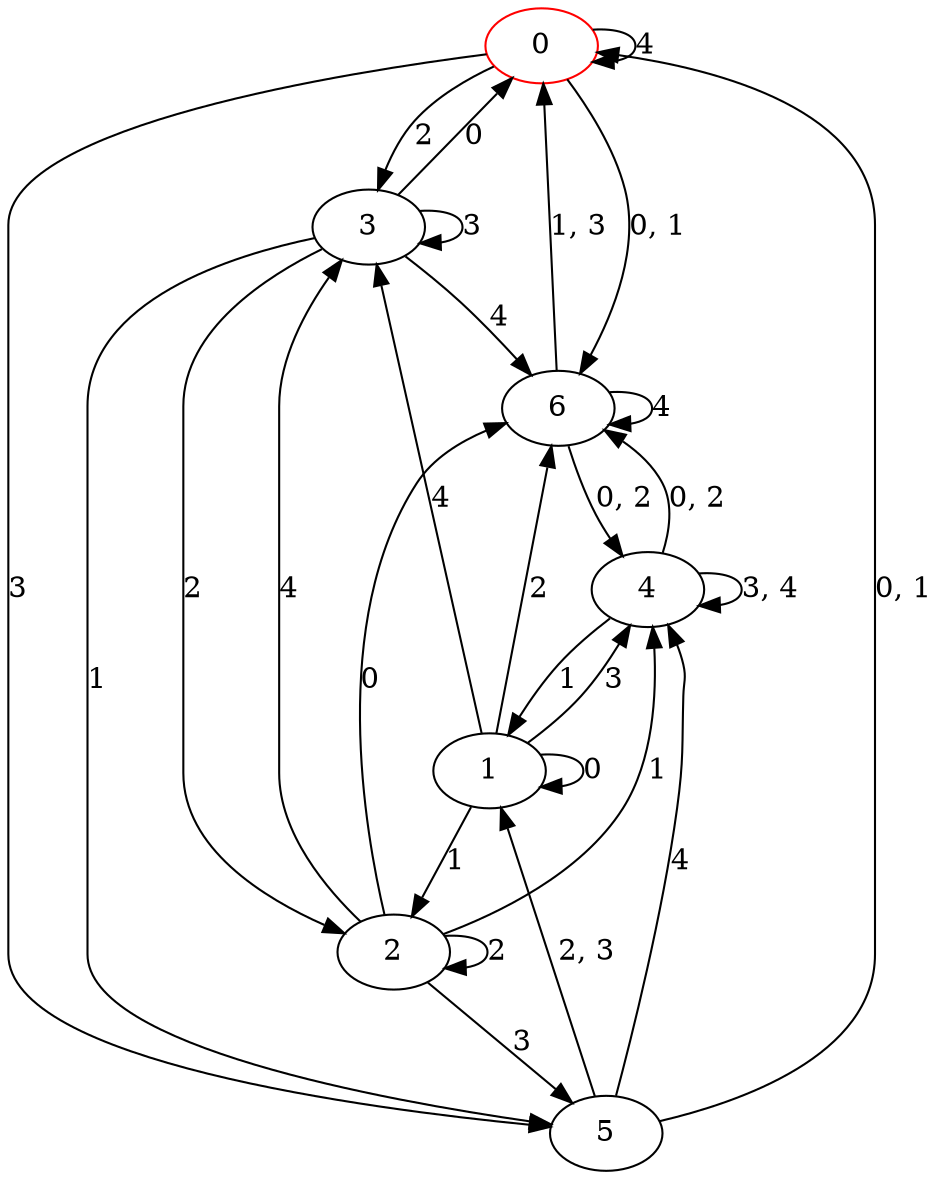 digraph g {
0 [label= "0"] [color="red"];
1 [label= "1"];
2 [label= "2"];
3 [label= "3"];
4 [label= "4"];
5 [label= "5"];
6 [label= "6"];
0 -> 3[label= "2"];
0 -> 5[label= "3"];
0 -> 0[label= "4"];
1 -> 1[label= "0"];
1 -> 2[label= "1"];
1 -> 6[label= "2"];
1 -> 4[label= "3"];
1 -> 3[label= "4"];
2 -> 6[label= "0"];
2 -> 4[label= "1"];
2 -> 2[label= "2"];
2 -> 5[label= "3"];
2 -> 3[label= "4"];
3 -> 0[label= "0"];
3 -> 5[label= "1"];
3 -> 2[label= "2"];
3 -> 3[label= "3"];
3 -> 6[label= "4"];
4 -> 1[label= "1"];
5 -> 4[label= "4"];
6 -> 6[label= "4"];
0 -> 6[label= "0, 1"];
4 -> 6[label= "0, 2"];
4 -> 4[label= "3, 4"];
5 -> 0[label= "0, 1"];
5 -> 1[label= "2, 3"];
6 -> 4[label= "0, 2"];
6 -> 0[label= "1, 3"];
}
